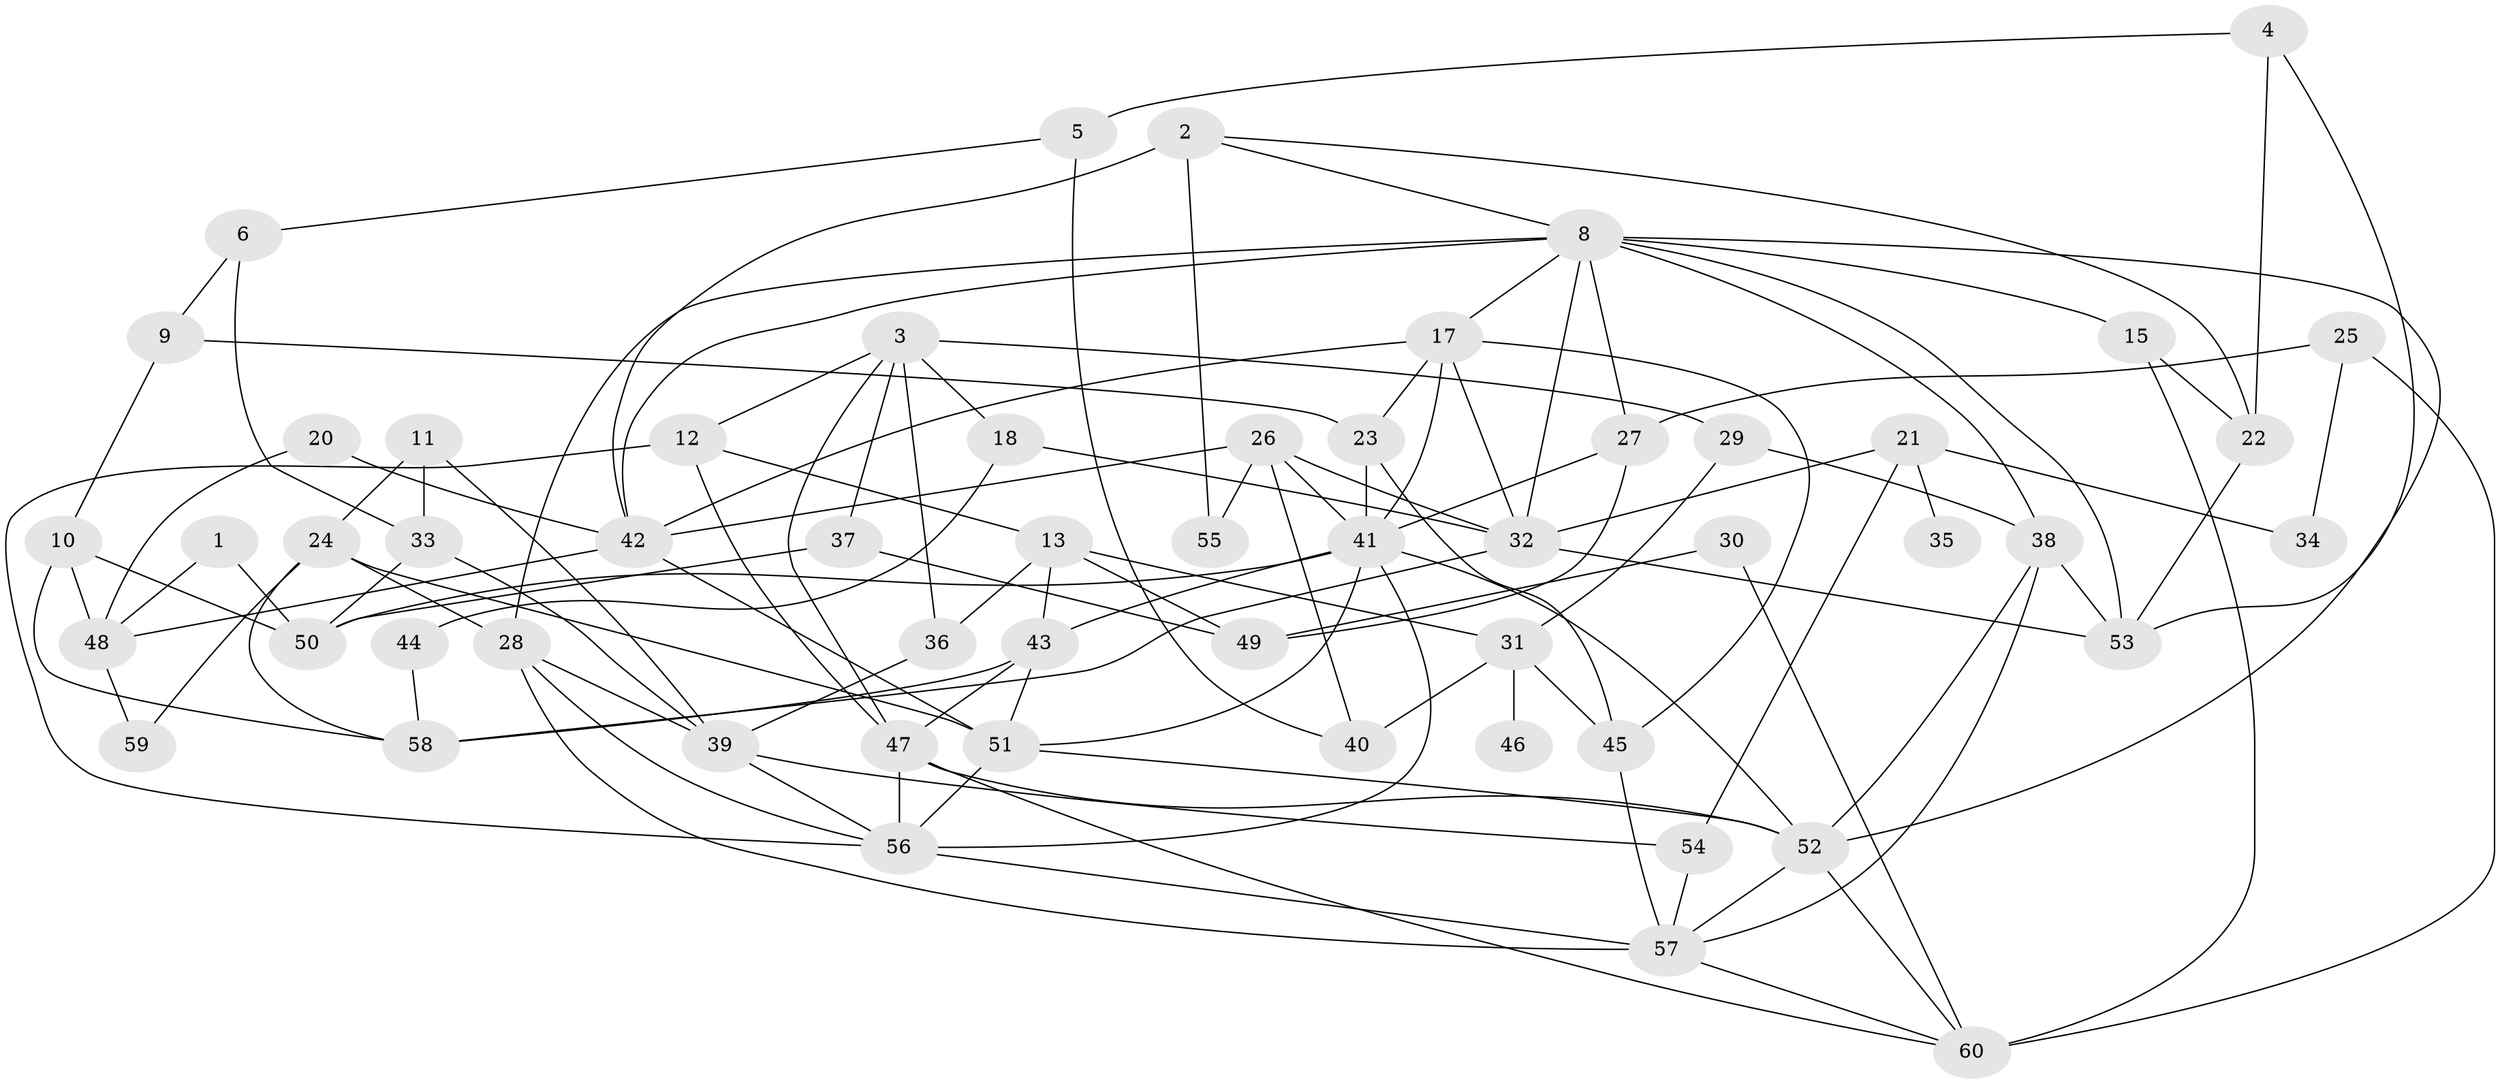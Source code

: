 // original degree distribution, {1: 0.09166666666666666, 3: 0.3, 2: 0.20833333333333334, 5: 0.09166666666666666, 4: 0.20833333333333334, 6: 0.03333333333333333, 0: 0.03333333333333333, 7: 0.03333333333333333}
// Generated by graph-tools (version 1.1) at 2025/35/03/04/25 23:35:57]
// undirected, 56 vertices, 120 edges
graph export_dot {
  node [color=gray90,style=filled];
  1;
  2;
  3;
  4;
  5;
  6;
  8;
  9;
  10;
  11;
  12;
  13;
  15;
  17;
  18;
  20;
  21;
  22;
  23;
  24;
  25;
  26;
  27;
  28;
  29;
  30;
  31;
  32;
  33;
  34;
  35;
  36;
  37;
  38;
  39;
  40;
  41;
  42;
  43;
  44;
  45;
  46;
  47;
  48;
  49;
  50;
  51;
  52;
  53;
  54;
  55;
  56;
  57;
  58;
  59;
  60;
  1 -- 48 [weight=1.0];
  1 -- 50 [weight=1.0];
  2 -- 8 [weight=1.0];
  2 -- 22 [weight=1.0];
  2 -- 42 [weight=1.0];
  2 -- 55 [weight=2.0];
  3 -- 12 [weight=1.0];
  3 -- 18 [weight=1.0];
  3 -- 29 [weight=1.0];
  3 -- 36 [weight=1.0];
  3 -- 37 [weight=1.0];
  3 -- 47 [weight=1.0];
  4 -- 5 [weight=1.0];
  4 -- 22 [weight=1.0];
  4 -- 53 [weight=1.0];
  5 -- 6 [weight=1.0];
  5 -- 40 [weight=1.0];
  6 -- 9 [weight=1.0];
  6 -- 33 [weight=1.0];
  8 -- 15 [weight=1.0];
  8 -- 17 [weight=1.0];
  8 -- 27 [weight=1.0];
  8 -- 28 [weight=1.0];
  8 -- 32 [weight=1.0];
  8 -- 38 [weight=1.0];
  8 -- 42 [weight=1.0];
  8 -- 52 [weight=1.0];
  8 -- 53 [weight=1.0];
  9 -- 10 [weight=1.0];
  9 -- 23 [weight=1.0];
  10 -- 48 [weight=1.0];
  10 -- 50 [weight=1.0];
  10 -- 58 [weight=1.0];
  11 -- 24 [weight=1.0];
  11 -- 33 [weight=1.0];
  11 -- 39 [weight=1.0];
  12 -- 13 [weight=1.0];
  12 -- 47 [weight=1.0];
  12 -- 56 [weight=1.0];
  13 -- 31 [weight=1.0];
  13 -- 36 [weight=1.0];
  13 -- 43 [weight=1.0];
  13 -- 49 [weight=1.0];
  15 -- 22 [weight=1.0];
  15 -- 60 [weight=1.0];
  17 -- 23 [weight=1.0];
  17 -- 32 [weight=1.0];
  17 -- 41 [weight=2.0];
  17 -- 42 [weight=1.0];
  17 -- 45 [weight=1.0];
  18 -- 32 [weight=1.0];
  18 -- 44 [weight=1.0];
  20 -- 42 [weight=1.0];
  20 -- 48 [weight=1.0];
  21 -- 32 [weight=1.0];
  21 -- 34 [weight=1.0];
  21 -- 35 [weight=1.0];
  21 -- 54 [weight=1.0];
  22 -- 53 [weight=1.0];
  23 -- 41 [weight=1.0];
  23 -- 45 [weight=1.0];
  24 -- 28 [weight=1.0];
  24 -- 51 [weight=1.0];
  24 -- 58 [weight=1.0];
  24 -- 59 [weight=1.0];
  25 -- 27 [weight=1.0];
  25 -- 34 [weight=1.0];
  25 -- 60 [weight=1.0];
  26 -- 32 [weight=1.0];
  26 -- 40 [weight=1.0];
  26 -- 41 [weight=1.0];
  26 -- 42 [weight=1.0];
  26 -- 55 [weight=1.0];
  27 -- 41 [weight=1.0];
  27 -- 49 [weight=1.0];
  28 -- 39 [weight=1.0];
  28 -- 56 [weight=2.0];
  28 -- 57 [weight=1.0];
  29 -- 31 [weight=1.0];
  29 -- 38 [weight=2.0];
  30 -- 49 [weight=1.0];
  30 -- 60 [weight=1.0];
  31 -- 40 [weight=1.0];
  31 -- 45 [weight=1.0];
  31 -- 46 [weight=1.0];
  32 -- 53 [weight=1.0];
  32 -- 58 [weight=2.0];
  33 -- 39 [weight=1.0];
  33 -- 50 [weight=1.0];
  36 -- 39 [weight=1.0];
  37 -- 49 [weight=1.0];
  37 -- 50 [weight=1.0];
  38 -- 52 [weight=1.0];
  38 -- 53 [weight=1.0];
  38 -- 57 [weight=1.0];
  39 -- 54 [weight=1.0];
  39 -- 56 [weight=1.0];
  41 -- 43 [weight=1.0];
  41 -- 50 [weight=1.0];
  41 -- 51 [weight=1.0];
  41 -- 52 [weight=1.0];
  41 -- 56 [weight=1.0];
  42 -- 48 [weight=1.0];
  42 -- 51 [weight=2.0];
  43 -- 47 [weight=1.0];
  43 -- 51 [weight=1.0];
  43 -- 58 [weight=1.0];
  44 -- 58 [weight=1.0];
  45 -- 57 [weight=1.0];
  47 -- 52 [weight=1.0];
  47 -- 56 [weight=1.0];
  47 -- 60 [weight=1.0];
  48 -- 59 [weight=1.0];
  51 -- 52 [weight=1.0];
  51 -- 56 [weight=1.0];
  52 -- 57 [weight=1.0];
  52 -- 60 [weight=1.0];
  54 -- 57 [weight=1.0];
  56 -- 57 [weight=2.0];
  57 -- 60 [weight=1.0];
}
